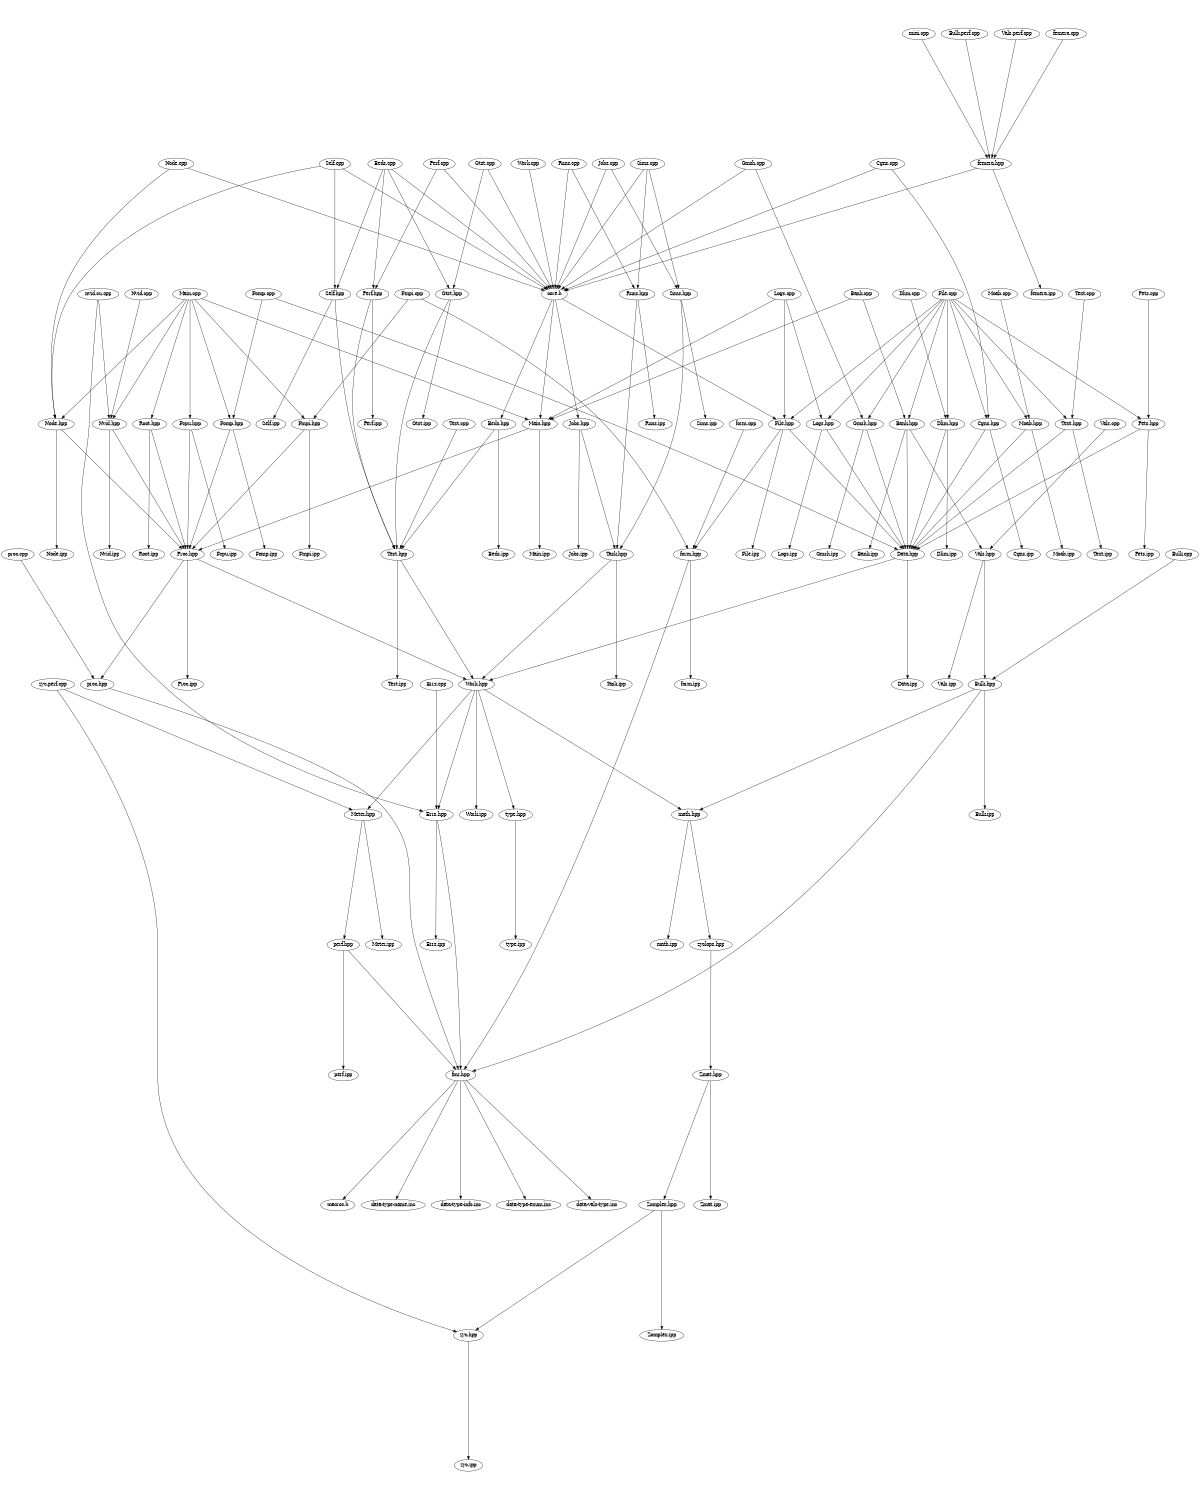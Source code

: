 digraph "source tree" {
    overlap=scale;
    size="8,10";
    ratio="fill";
    fontsize="16";
    fontname="Helvetica";
	clusterrank="local";
	"fmr.hpp" -> "data-vals-type.inc"
	"Nvid.cpp" -> "Nvid.hpp"
	"proc.cpp" -> "proc.hpp"
	"File.cpp" -> "File.hpp"
	"Task.hpp" -> "Task.ipp"
	"Self.cpp" -> "Node.hpp"
	"Self.cpp" -> "Self.hpp"
	"Main.cpp" -> "Fomp.hpp"
	"Bank.hpp" -> "Vals.hpp"
	"Vals.hpp" -> "Bulk.hpp"
	"Root.hpp" -> "Proc.hpp"
	"Node.hpp" -> "Node.ipp"
	"Runs.hpp" -> "Task.hpp"
	"File.hpp" -> "File.ipp"
	"perf.hpp" -> "fmr.hpp"
	"Zmat.hpp" -> "Zomplex.hpp"
	"Bank.hpp" -> "Data.hpp"
	"mini.cpp" -> "femera.hpp"
	"Nvid.hpp" -> "Nvid.ipp"
	"type.hpp" -> "type.ipp"
	"Sims.cpp" -> "core.h"
	"fmr.hpp" -> "macros.h"
	"Gmsh.hpp" -> "Data.hpp"
	"Fomp.hpp" -> "Fomp.ipp"
	"Fcpu.hpp" -> "Fcpu.ipp"
	"Jobs.hpp" -> "Task.hpp"
	"Dlim.cpp" -> "Dlim.hpp"
	"File.cpp" -> "Cgns.hpp"
	"femera.hpp" -> "femera.ipp"
	"Work.hpp" -> "math.hpp"
	"Cgns.hpp" -> "Data.hpp"
	"File.hpp" -> "Data.hpp"
	"Moab.hpp" -> "Moab.ipp"
	"form.hpp" -> "form.ipp"
	"Text.cpp" -> "Text.hpp"
	"Text.hpp" -> "Text.ipp"
	"File.cpp" -> "Pets.hpp"
	"Node.cpp" -> "core.h"
	"Zmat.hpp" -> "Zmat.ipp"
	"Perf.hpp" -> "Perf.ipp"
	"Work.hpp" -> "Errs.hpp"
	"zyc.perf.cpp" -> "Meter.hpp"
	"Beds.cpp" -> "Gtst.hpp"
	"Main.cpp" -> "Main.hpp"
	"Dlim.hpp" -> "Dlim.ipp"
	"math.hpp" -> "math.ipp"
	"Test.hpp" -> "Work.hpp"
	"Data.hpp" -> "Data.ipp"
	"Perf.hpp" -> "Test.hpp"
	"Runs.cpp" -> "Runs.hpp"
	"Test.hpp" -> "Test.ipp"
	"Jobs.cpp" -> "core.h"
	"Logs.hpp" -> "Data.hpp"
	"Perf.cpp" -> "Perf.hpp"
	"File.cpp" -> "Text.hpp"
	"Runs.cpp" -> "core.h"
	"Fmpi.hpp" -> "Fmpi.ipp"
	"Pets.cpp" -> "Pets.hpp"
	"zyc.hpp" -> "zyc.ipp"
	"Moab.hpp" -> "Data.hpp"
	"Meter.hpp" -> "perf.hpp"
	"Beds.cpp" -> "Perf.hpp"
	"Beds.hpp" -> "Test.hpp"
	"Test.cpp" -> "Test.hpp"
	"Main.cpp" -> "Fmpi.hpp"
	"Pets.hpp" -> "Pets.ipp"
	"Cgns.hpp" -> "Cgns.ipp"
	"perf.hpp" -> "perf.ipp"
	"fmr.hpp" -> "data-type-name.inc"
	"Sims.cpp" -> "Sims.hpp"
	"Work.cpp" -> "core.h"
	"Logs.cpp" -> "Main.hpp"
	"File.cpp" -> "Moab.hpp"
	"Node.cpp" -> "Node.hpp"
	"Work.hpp" -> "type.hpp"
	"Gtst.cpp" -> "Gtst.hpp"
	"Beds.hpp" -> "Beds.ipp"
	"core.h" -> "File.hpp"
	"Cgns.cpp" -> "core.h"
	"Self.hpp" -> "Test.hpp"
	"Gtst.hpp" -> "Test.hpp"
	"Dlim.hpp" -> "Data.hpp"
	"Fmpi.hpp" -> "Proc.hpp"
	"Main.cpp" -> "Fcpu.hpp"
	"Gtst.hpp" -> "Gtst.ipp"
	"Sims.cpp" -> "Runs.hpp"
	"Perf.cpp" -> "core.h"
	"Gtst.cpp" -> "core.h"
	"Vals.cpp" -> "Vals.hpp"
	"Main.hpp" -> "Main.ipp"
	"Main.cpp" -> "Node.hpp"
	"Proc.hpp" -> "Work.hpp"
	"Bank.hpp" -> "Bank.ipp"
	"Fomp.cpp" -> "Fomp.hpp"
	"Fmpi.cpp" -> "form.hpp"
	"Bulk.hpp" -> "math.hpp"
	"Bulk.perf.cpp" -> "femera.hpp"
	"Bulk.cpp" -> "Bulk.hpp"
	"core.h" -> "Beds.hpp"
	"Bank.cpp" -> "Main.hpp"
	"Main.cpp" -> "Nvid.hpp"
	"Logs.cpp" -> "Logs.hpp"
	"Data.hpp" -> "Work.hpp"
	"Zomplex.hpp" -> "Zomplex.ipp"
	"Bank.cpp" -> "Bank.hpp"
	"Jobs.hpp" -> "Jobs.ipp"
	"math.hpp" -> "zyclops.hpp"
	"proc.hpp" -> "fmr.hpp"
	"File.cpp" -> "Gmsh.hpp"
	"femera.hpp" -> "core.h"
	"fmr.hpp" -> "data-type-info.inc"
	"Bulk.hpp" -> "Bulk.ipp"
	"Proc.hpp" -> "Proc.ipp"
	"Task.hpp" -> "Work.hpp"
	"Fomp.cpp" -> "Data.hpp"
	"fmr.hpp" -> "data-type-enum.inc"
	"Root.hpp" -> "Root.ipp"
	"File.hpp" -> "form.hpp"
	"form.cpp" -> "form.hpp"
	"nvid.cu.cpp" -> "Nvid.hpp"
	"Work.hpp" -> "Work.ipp"
	"Work.hpp" -> "Meter.hpp"
	"Fomp.hpp" -> "Proc.hpp"
	"Gmsh.cpp" -> "core.h"
	"Main.cpp" -> "Root.hpp"
	"Beds.cpp" -> "Self.hpp"
	"core.h" -> "Jobs.hpp"
	"zyc.perf.cpp" -> "zyc.hpp"
	"File.cpp" -> "Bank.hpp"
	"Zomplex.hpp" -> "zyc.hpp"
	"Sims.hpp" -> "Sims.ipp"
	"nvid.cu.cpp" -> "Errs.hpp"
	"Vals.perf.cpp" -> "femera.hpp"
	"Bulk.hpp" -> "fmr.hpp"
	"Gmsh.cpp" -> "Gmsh.hpp"
	"Logs.cpp" -> "File.hpp"
	"Errs.hpp" -> "Errs.ipp"
	"Logs.hpp" -> "Logs.ipp"
	"Text.hpp" -> "Data.hpp"
	"femera.cpp" -> "femera.hpp"
	"form.hpp" -> "fmr.hpp"
	"Fmpi.cpp" -> "Fmpi.hpp"
	"Gmsh.hpp" -> "Gmsh.ipp"
	"Fcpu.hpp" -> "Proc.hpp"
	"Moab.cpp" -> "Moab.hpp"
	"core.h" -> "Main.hpp"
	"Errs.cpp" -> "Errs.hpp"
	"Node.hpp" -> "Proc.hpp"
	"Pets.hpp" -> "Data.hpp"
	"Errs.hpp" -> "fmr.hpp"
	"Meter.hpp" -> "Meter.ipp"
	"Proc.hpp" -> "proc.hpp"
	"zyclops.hpp" -> "Zmat.hpp"
	"Main.hpp" -> "Proc.hpp"
	"Nvid.hpp" -> "Proc.hpp"
	"Cgns.cpp" -> "Cgns.hpp"
	"Vals.hpp" -> "Vals.ipp"
	"Sims.hpp" -> "Task.hpp"
	"Self.cpp" -> "core.h"
	"Runs.hpp" -> "Runs.ipp"
	"Self.hpp" -> "Self.ipp"
	"Beds.cpp" -> "core.h"
	"File.cpp" -> "Logs.hpp"
	"File.cpp" -> "Dlim.hpp"
	"Jobs.cpp" -> "Sims.hpp"
}
